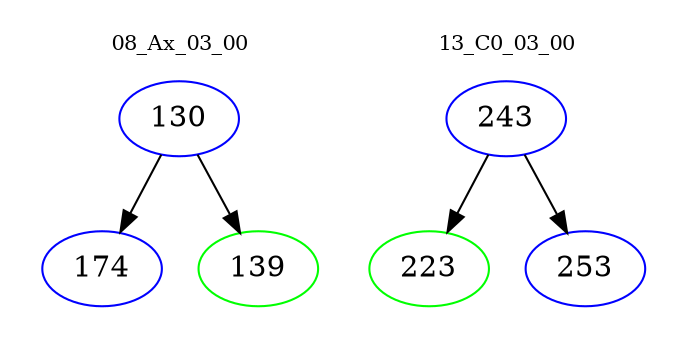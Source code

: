 digraph{
subgraph cluster_0 {
color = white
label = "08_Ax_03_00";
fontsize=10;
T0_130 [label="130", color="blue"]
T0_130 -> T0_174 [color="black"]
T0_174 [label="174", color="blue"]
T0_130 -> T0_139 [color="black"]
T0_139 [label="139", color="green"]
}
subgraph cluster_1 {
color = white
label = "13_C0_03_00";
fontsize=10;
T1_243 [label="243", color="blue"]
T1_243 -> T1_223 [color="black"]
T1_223 [label="223", color="green"]
T1_243 -> T1_253 [color="black"]
T1_253 [label="253", color="blue"]
}
}
